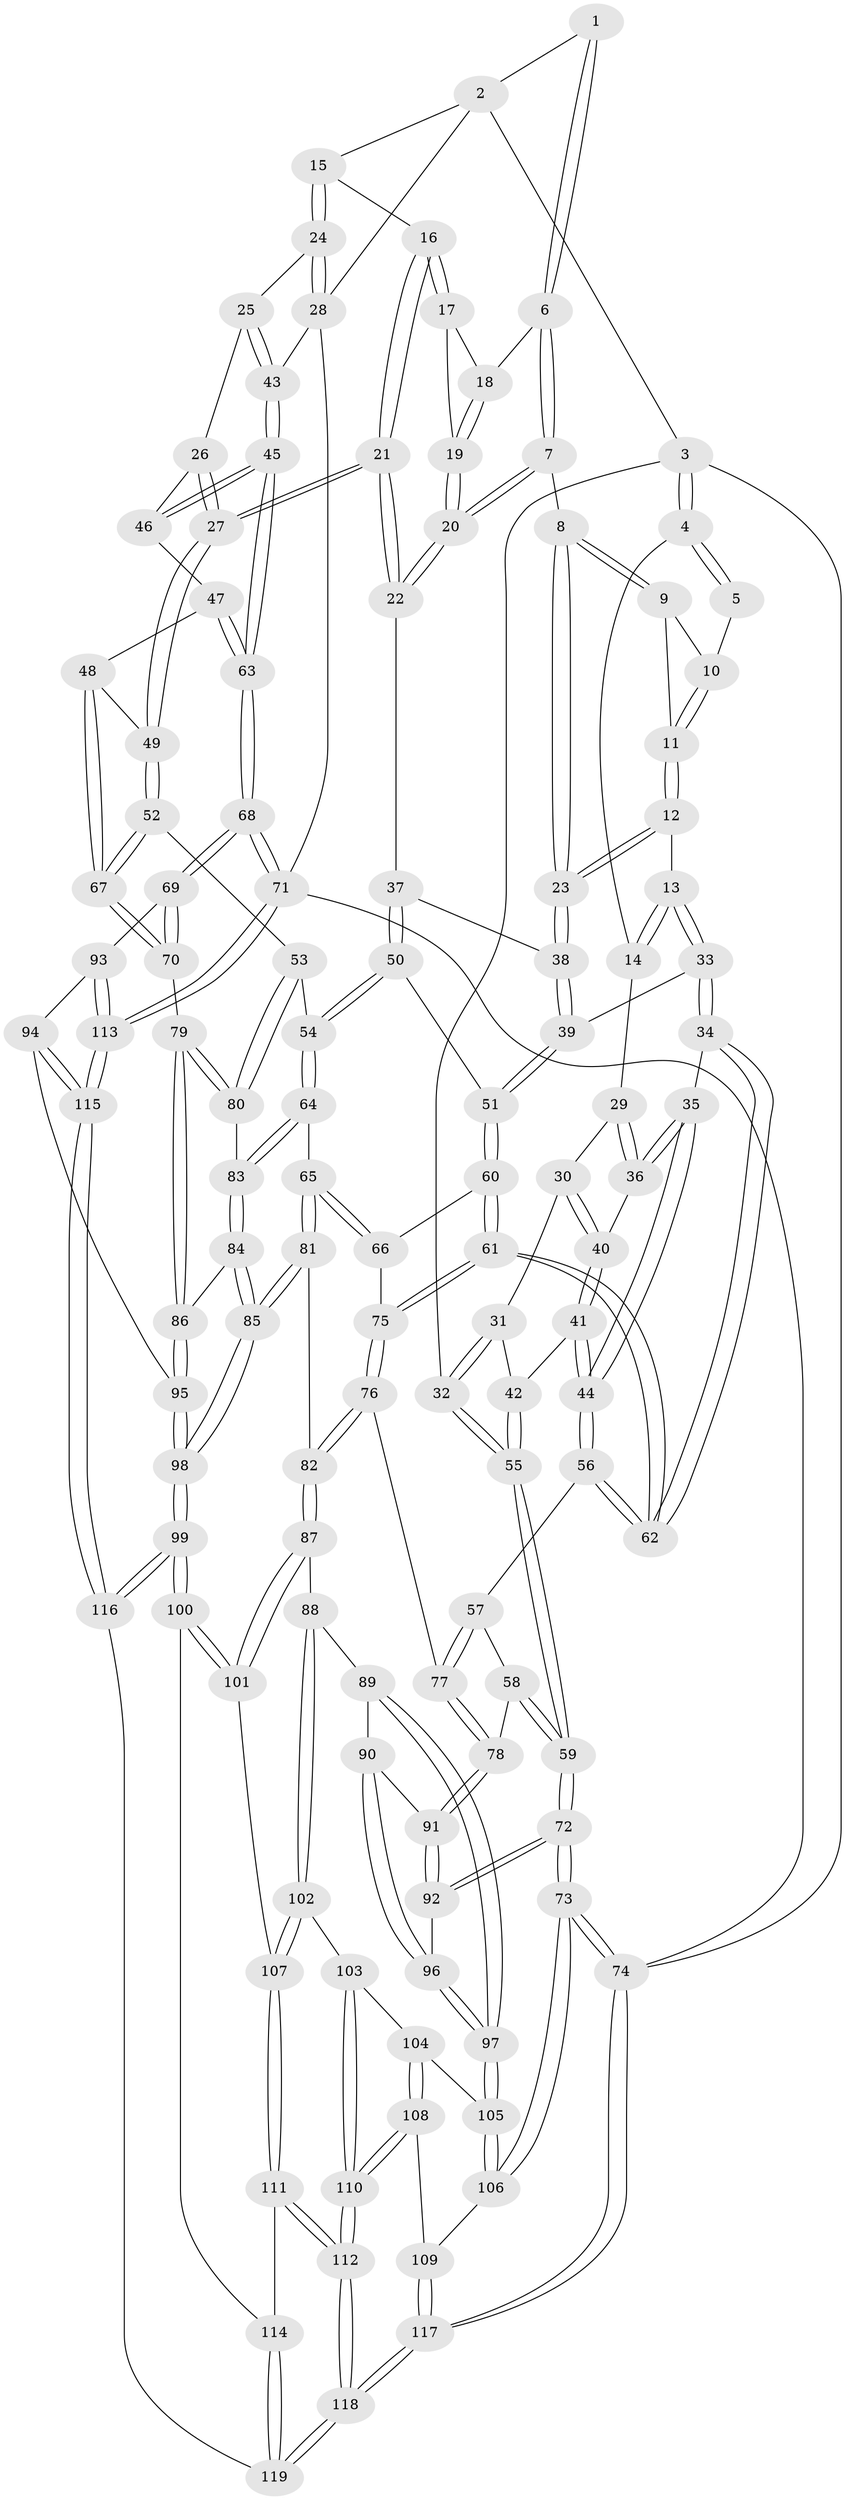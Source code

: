 // coarse degree distribution, {2: 0.05, 3: 0.38333333333333336, 4: 0.5333333333333333, 5: 0.016666666666666666, 6: 0.016666666666666666}
// Generated by graph-tools (version 1.1) at 2025/38/03/04/25 23:38:37]
// undirected, 119 vertices, 294 edges
graph export_dot {
  node [color=gray90,style=filled];
  1 [pos="+0.48577857478076353+0"];
  2 [pos="+0.777851012542181+0"];
  3 [pos="+0+0"];
  4 [pos="+0.12245829034946225+0"];
  5 [pos="+0.3074581011568889+0"];
  6 [pos="+0.501318507197313+0.016231290912933675"];
  7 [pos="+0.46689024280922636+0.09604039279302377"];
  8 [pos="+0.45337711959560717+0.10285507744854114"];
  9 [pos="+0.3700027217607923+0.0519355907639436"];
  10 [pos="+0.3220836865471743+0"];
  11 [pos="+0.3090901653287734+0.08614766665668214"];
  12 [pos="+0.27699895842234+0.11295170694060307"];
  13 [pos="+0.26605510630170914+0.11679106589950437"];
  14 [pos="+0.1959546446157537+0.06584798258811021"];
  15 [pos="+0.7732908645311342+0"];
  16 [pos="+0.7711286374486445+0"];
  17 [pos="+0.6991350922313447+0.01600440152394805"];
  18 [pos="+0.5029541769978667+0.0168571285223769"];
  19 [pos="+0.6187532235870024+0.07574973420424892"];
  20 [pos="+0.5882791329392797+0.17600956169888227"];
  21 [pos="+0.6685298985459724+0.2506777548758502"];
  22 [pos="+0.6162858010237067+0.2367412468929182"];
  23 [pos="+0.42585426521797193+0.14598282196055926"];
  24 [pos="+0.8305294143395389+0.0457675144765183"];
  25 [pos="+0.858836934572103+0.12123734171691641"];
  26 [pos="+0.8308562549562224+0.22811342357790268"];
  27 [pos="+0.6977811692880737+0.2744155789680213"];
  28 [pos="+1+0.053099694430077456"];
  29 [pos="+0.16529826444774012+0.10237766771524787"];
  30 [pos="+0.08017530305144258+0.14317580619531517"];
  31 [pos="+0+0.09322097711325059"];
  32 [pos="+0+0"];
  33 [pos="+0.2865604811953047+0.27112019522407066"];
  34 [pos="+0.2789957258966837+0.27442257961528654"];
  35 [pos="+0.2254114698169023+0.28813556363970616"];
  36 [pos="+0.16688283564758966+0.18632677492959995"];
  37 [pos="+0.5305171152920319+0.2844137882406172"];
  38 [pos="+0.4163909041194038+0.189713020653765"];
  39 [pos="+0.3071216255091945+0.2751433040977643"];
  40 [pos="+0.08347591116576178+0.20767253998170482"];
  41 [pos="+0.0641847419754197+0.2847059009148499"];
  42 [pos="+0.06053858652662522+0.2843758084844219"];
  43 [pos="+1+0.2027132592002176"];
  44 [pos="+0.13907845366313198+0.3414446093313641"];
  45 [pos="+1+0.26665339326640936"];
  46 [pos="+0.8582205318328031+0.24862752541660643"];
  47 [pos="+0.883231056121804+0.3714022423714452"];
  48 [pos="+0.8723296497046705+0.39054654763732266"];
  49 [pos="+0.7013561396357509+0.2975510741992694"];
  50 [pos="+0.4887549055058127+0.35348738565056337"];
  51 [pos="+0.3841273646210081+0.3530076309100633"];
  52 [pos="+0.6886191397579794+0.42448193256499195"];
  53 [pos="+0.5823174533059677+0.4885754556496169"];
  54 [pos="+0.5530339626668965+0.49294439986577304"];
  55 [pos="+0+0.28215102892477"];
  56 [pos="+0.13845783969763967+0.3493554877791728"];
  57 [pos="+0.08742341561479827+0.454138684261154"];
  58 [pos="+0.03715858870940249+0.4865472483568761"];
  59 [pos="+0+0.588939076054347"];
  60 [pos="+0.37519539090282694+0.38202488291376907"];
  61 [pos="+0.28917256162417343+0.501738085811057"];
  62 [pos="+0.27640390028764933+0.48175461185835616"];
  63 [pos="+1+0.270672580712857"];
  64 [pos="+0.537179700893667+0.512002413905622"];
  65 [pos="+0.4963567694688476+0.5363184533573228"];
  66 [pos="+0.4365178674705432+0.5131518436821694"];
  67 [pos="+0.8591563314857191+0.5343602992202182"];
  68 [pos="+1+0.6401105335000703"];
  69 [pos="+1+0.6340603112223029"];
  70 [pos="+0.8824525179837082+0.5769039160666645"];
  71 [pos="+1+1"];
  72 [pos="+0+0.6307798854801635"];
  73 [pos="+0+0.7416484456712603"];
  74 [pos="+0+1"];
  75 [pos="+0.28940053761878043+0.5101573075098025"];
  76 [pos="+0.25418509227005226+0.5790015456670446"];
  77 [pos="+0.24979705351728207+0.5797708450779023"];
  78 [pos="+0.17038658012638133+0.63603287967298"];
  79 [pos="+0.7657917122601259+0.6423950364252702"];
  80 [pos="+0.6856901310727468+0.5949772358428042"];
  81 [pos="+0.4322462758957832+0.675053504405994"];
  82 [pos="+0.36457542207858107+0.6930700738425912"];
  83 [pos="+0.5952152490041003+0.6358150218242546"];
  84 [pos="+0.6015120352478637+0.7014959258863288"];
  85 [pos="+0.5338739319927972+0.7437735737449174"];
  86 [pos="+0.7206113010949345+0.7074954760849159"];
  87 [pos="+0.3378869792308733+0.7548600471963258"];
  88 [pos="+0.22065682190261524+0.770017156663926"];
  89 [pos="+0.18466040067701944+0.7352511660845749"];
  90 [pos="+0.16521401112800382+0.7013086850890483"];
  91 [pos="+0.15614715894506678+0.6522176543524995"];
  92 [pos="+0+0.6666494930566683"];
  93 [pos="+0.8456578520718467+0.8261894626711831"];
  94 [pos="+0.7678340767098145+0.8418032104814895"];
  95 [pos="+0.7296483166858984+0.798713585197502"];
  96 [pos="+0.08718970659701945+0.7777201306560041"];
  97 [pos="+0.10534882785169819+0.8160064945171802"];
  98 [pos="+0.5490172630402027+0.8707209607015267"];
  99 [pos="+0.5235489177732018+0.9399165229760544"];
  100 [pos="+0.43175440598039694+0.8899625535027046"];
  101 [pos="+0.34463169611157063+0.7968977569362322"];
  102 [pos="+0.19257133468559412+0.8313557501379941"];
  103 [pos="+0.1909811464636403+0.8331379039480906"];
  104 [pos="+0.10819434525997394+0.8199428539956011"];
  105 [pos="+0.10535880312805075+0.8160633138692037"];
  106 [pos="+0+0.8463887420864608"];
  107 [pos="+0.29774412851154297+0.8575544564041545"];
  108 [pos="+0.0962022531332315+0.9095991338750735"];
  109 [pos="+0.07349054814008305+0.919828955158705"];
  110 [pos="+0.19829558894516386+0.9410513399623931"];
  111 [pos="+0.2734126347514601+0.9240472798032661"];
  112 [pos="+0.20236726094168783+0.9458278682704895"];
  113 [pos="+1+1"];
  114 [pos="+0.30472529013705746+0.9419156399168905"];
  115 [pos="+0.7238243248485161+1"];
  116 [pos="+0.5761486337936261+1"];
  117 [pos="+0+1"];
  118 [pos="+0.1575018576602273+1"];
  119 [pos="+0.4458156029949886+1"];
  1 -- 2;
  1 -- 6;
  1 -- 6;
  2 -- 3;
  2 -- 15;
  2 -- 28;
  3 -- 4;
  3 -- 4;
  3 -- 32;
  3 -- 74;
  4 -- 5;
  4 -- 5;
  4 -- 14;
  5 -- 10;
  6 -- 7;
  6 -- 7;
  6 -- 18;
  7 -- 8;
  7 -- 20;
  7 -- 20;
  8 -- 9;
  8 -- 9;
  8 -- 23;
  8 -- 23;
  9 -- 10;
  9 -- 11;
  10 -- 11;
  10 -- 11;
  11 -- 12;
  11 -- 12;
  12 -- 13;
  12 -- 23;
  12 -- 23;
  13 -- 14;
  13 -- 14;
  13 -- 33;
  13 -- 33;
  14 -- 29;
  15 -- 16;
  15 -- 24;
  15 -- 24;
  16 -- 17;
  16 -- 17;
  16 -- 21;
  16 -- 21;
  17 -- 18;
  17 -- 19;
  18 -- 19;
  18 -- 19;
  19 -- 20;
  19 -- 20;
  20 -- 22;
  20 -- 22;
  21 -- 22;
  21 -- 22;
  21 -- 27;
  21 -- 27;
  22 -- 37;
  23 -- 38;
  23 -- 38;
  24 -- 25;
  24 -- 28;
  24 -- 28;
  25 -- 26;
  25 -- 43;
  25 -- 43;
  26 -- 27;
  26 -- 27;
  26 -- 46;
  27 -- 49;
  27 -- 49;
  28 -- 43;
  28 -- 71;
  29 -- 30;
  29 -- 36;
  29 -- 36;
  30 -- 31;
  30 -- 40;
  30 -- 40;
  31 -- 32;
  31 -- 32;
  31 -- 42;
  32 -- 55;
  32 -- 55;
  33 -- 34;
  33 -- 34;
  33 -- 39;
  34 -- 35;
  34 -- 62;
  34 -- 62;
  35 -- 36;
  35 -- 36;
  35 -- 44;
  35 -- 44;
  36 -- 40;
  37 -- 38;
  37 -- 50;
  37 -- 50;
  38 -- 39;
  38 -- 39;
  39 -- 51;
  39 -- 51;
  40 -- 41;
  40 -- 41;
  41 -- 42;
  41 -- 44;
  41 -- 44;
  42 -- 55;
  42 -- 55;
  43 -- 45;
  43 -- 45;
  44 -- 56;
  44 -- 56;
  45 -- 46;
  45 -- 46;
  45 -- 63;
  45 -- 63;
  46 -- 47;
  47 -- 48;
  47 -- 63;
  47 -- 63;
  48 -- 49;
  48 -- 67;
  48 -- 67;
  49 -- 52;
  49 -- 52;
  50 -- 51;
  50 -- 54;
  50 -- 54;
  51 -- 60;
  51 -- 60;
  52 -- 53;
  52 -- 67;
  52 -- 67;
  53 -- 54;
  53 -- 80;
  53 -- 80;
  54 -- 64;
  54 -- 64;
  55 -- 59;
  55 -- 59;
  56 -- 57;
  56 -- 62;
  56 -- 62;
  57 -- 58;
  57 -- 77;
  57 -- 77;
  58 -- 59;
  58 -- 59;
  58 -- 78;
  59 -- 72;
  59 -- 72;
  60 -- 61;
  60 -- 61;
  60 -- 66;
  61 -- 62;
  61 -- 62;
  61 -- 75;
  61 -- 75;
  63 -- 68;
  63 -- 68;
  64 -- 65;
  64 -- 83;
  64 -- 83;
  65 -- 66;
  65 -- 66;
  65 -- 81;
  65 -- 81;
  66 -- 75;
  67 -- 70;
  67 -- 70;
  68 -- 69;
  68 -- 69;
  68 -- 71;
  68 -- 71;
  69 -- 70;
  69 -- 70;
  69 -- 93;
  70 -- 79;
  71 -- 113;
  71 -- 113;
  71 -- 74;
  72 -- 73;
  72 -- 73;
  72 -- 92;
  72 -- 92;
  73 -- 74;
  73 -- 74;
  73 -- 106;
  73 -- 106;
  74 -- 117;
  74 -- 117;
  75 -- 76;
  75 -- 76;
  76 -- 77;
  76 -- 82;
  76 -- 82;
  77 -- 78;
  77 -- 78;
  78 -- 91;
  78 -- 91;
  79 -- 80;
  79 -- 80;
  79 -- 86;
  79 -- 86;
  80 -- 83;
  81 -- 82;
  81 -- 85;
  81 -- 85;
  82 -- 87;
  82 -- 87;
  83 -- 84;
  83 -- 84;
  84 -- 85;
  84 -- 85;
  84 -- 86;
  85 -- 98;
  85 -- 98;
  86 -- 95;
  86 -- 95;
  87 -- 88;
  87 -- 101;
  87 -- 101;
  88 -- 89;
  88 -- 102;
  88 -- 102;
  89 -- 90;
  89 -- 97;
  89 -- 97;
  90 -- 91;
  90 -- 96;
  90 -- 96;
  91 -- 92;
  91 -- 92;
  92 -- 96;
  93 -- 94;
  93 -- 113;
  93 -- 113;
  94 -- 95;
  94 -- 115;
  94 -- 115;
  95 -- 98;
  95 -- 98;
  96 -- 97;
  96 -- 97;
  97 -- 105;
  97 -- 105;
  98 -- 99;
  98 -- 99;
  99 -- 100;
  99 -- 100;
  99 -- 116;
  99 -- 116;
  100 -- 101;
  100 -- 101;
  100 -- 114;
  101 -- 107;
  102 -- 103;
  102 -- 107;
  102 -- 107;
  103 -- 104;
  103 -- 110;
  103 -- 110;
  104 -- 105;
  104 -- 108;
  104 -- 108;
  105 -- 106;
  105 -- 106;
  106 -- 109;
  107 -- 111;
  107 -- 111;
  108 -- 109;
  108 -- 110;
  108 -- 110;
  109 -- 117;
  109 -- 117;
  110 -- 112;
  110 -- 112;
  111 -- 112;
  111 -- 112;
  111 -- 114;
  112 -- 118;
  112 -- 118;
  113 -- 115;
  113 -- 115;
  114 -- 119;
  114 -- 119;
  115 -- 116;
  115 -- 116;
  116 -- 119;
  117 -- 118;
  117 -- 118;
  118 -- 119;
  118 -- 119;
}
